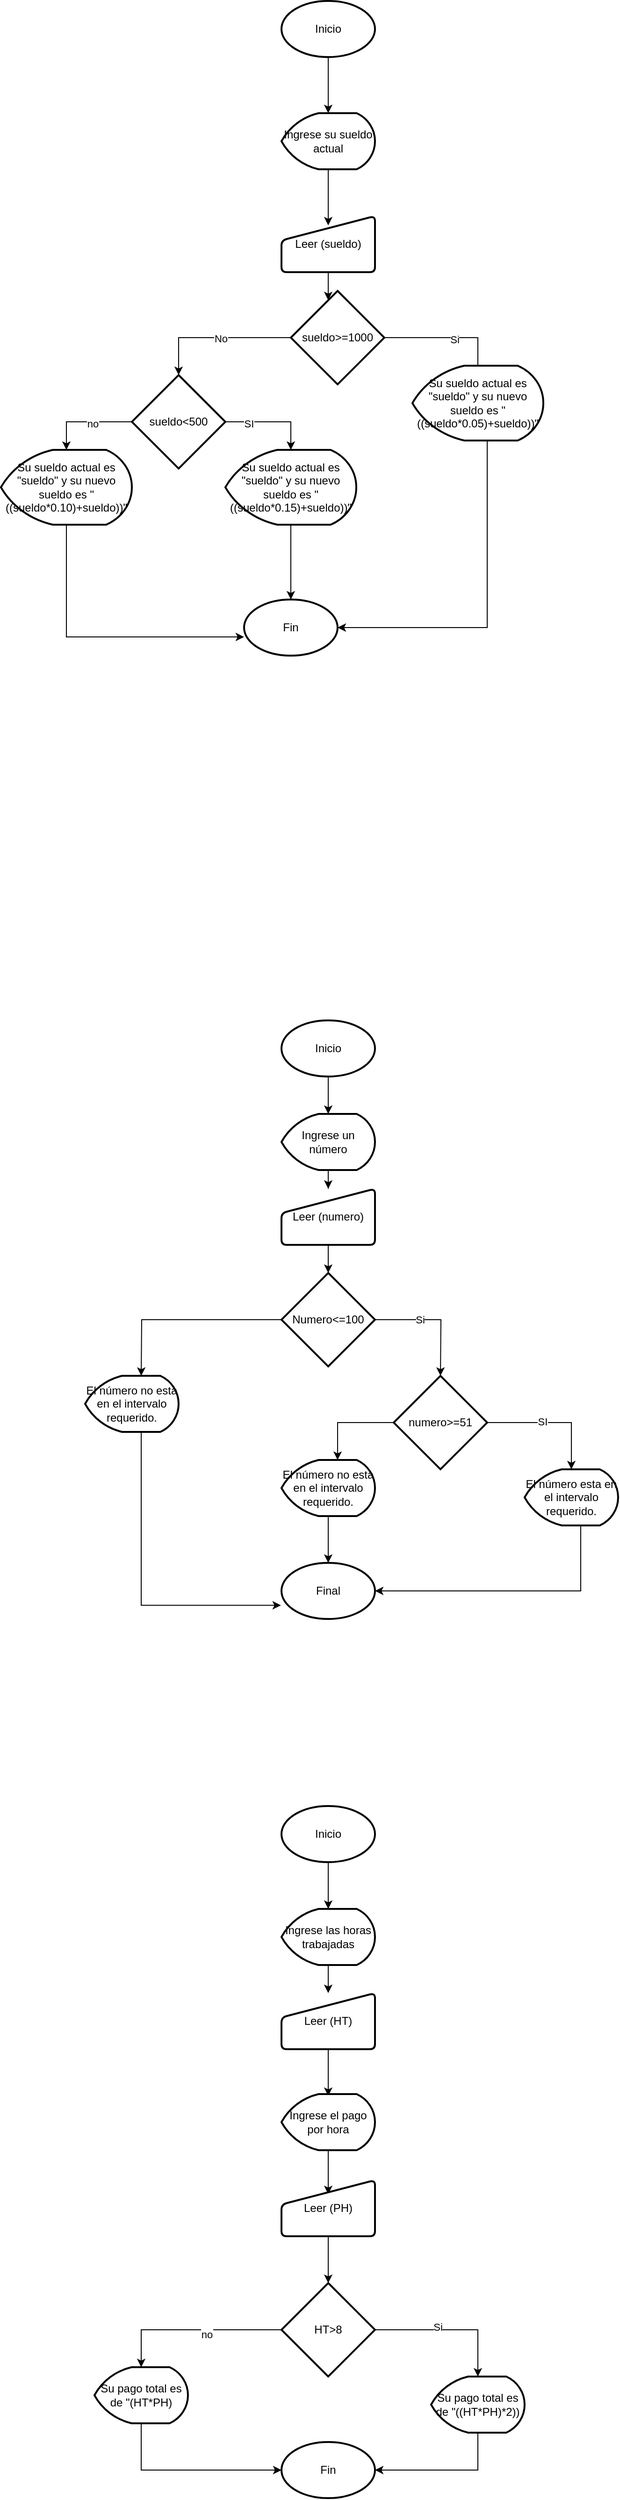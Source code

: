 <mxfile version="14.4.2" type="github">
  <diagram id="C5RBs43oDa-KdzZeNtuy" name="Page-1">
    <mxGraphModel dx="1422" dy="794" grid="1" gridSize="10" guides="1" tooltips="1" connect="1" arrows="1" fold="1" page="1" pageScale="1" pageWidth="827" pageHeight="1169" math="0" shadow="0">
      <root>
        <mxCell id="WIyWlLk6GJQsqaUBKTNV-0" />
        <mxCell id="WIyWlLk6GJQsqaUBKTNV-1" parent="WIyWlLk6GJQsqaUBKTNV-0" />
        <mxCell id="yRCSWYa2opuFhmZ3E50P-2" style="edgeStyle=orthogonalEdgeStyle;rounded=0;orthogonalLoop=1;jettySize=auto;html=1;" edge="1" parent="WIyWlLk6GJQsqaUBKTNV-1" source="yRCSWYa2opuFhmZ3E50P-1">
          <mxGeometry relative="1" as="geometry">
            <mxPoint x="400" y="160" as="targetPoint" />
          </mxGeometry>
        </mxCell>
        <mxCell id="yRCSWYa2opuFhmZ3E50P-1" value="Inicio" style="strokeWidth=2;html=1;shape=mxgraph.flowchart.start_1;whiteSpace=wrap;" vertex="1" parent="WIyWlLk6GJQsqaUBKTNV-1">
          <mxGeometry x="350" y="40" width="100" height="60" as="geometry" />
        </mxCell>
        <mxCell id="yRCSWYa2opuFhmZ3E50P-4" style="edgeStyle=orthogonalEdgeStyle;rounded=0;orthogonalLoop=1;jettySize=auto;html=1;" edge="1" parent="WIyWlLk6GJQsqaUBKTNV-1" source="yRCSWYa2opuFhmZ3E50P-3">
          <mxGeometry relative="1" as="geometry">
            <mxPoint x="400" y="280" as="targetPoint" />
          </mxGeometry>
        </mxCell>
        <mxCell id="yRCSWYa2opuFhmZ3E50P-3" value="Ingrese su sueldo actual" style="strokeWidth=2;html=1;shape=mxgraph.flowchart.display;whiteSpace=wrap;" vertex="1" parent="WIyWlLk6GJQsqaUBKTNV-1">
          <mxGeometry x="350" y="160" width="100" height="60" as="geometry" />
        </mxCell>
        <mxCell id="yRCSWYa2opuFhmZ3E50P-6" style="edgeStyle=orthogonalEdgeStyle;rounded=0;orthogonalLoop=1;jettySize=auto;html=1;" edge="1" parent="WIyWlLk6GJQsqaUBKTNV-1" source="yRCSWYa2opuFhmZ3E50P-5">
          <mxGeometry relative="1" as="geometry">
            <mxPoint x="400" y="360" as="targetPoint" />
          </mxGeometry>
        </mxCell>
        <mxCell id="yRCSWYa2opuFhmZ3E50P-5" value="Leer (sueldo)" style="html=1;strokeWidth=2;shape=manualInput;whiteSpace=wrap;rounded=1;size=26;arcSize=11;" vertex="1" parent="WIyWlLk6GJQsqaUBKTNV-1">
          <mxGeometry x="350" y="270" width="100" height="60" as="geometry" />
        </mxCell>
        <mxCell id="yRCSWYa2opuFhmZ3E50P-10" style="edgeStyle=orthogonalEdgeStyle;rounded=0;orthogonalLoop=1;jettySize=auto;html=1;exitX=1;exitY=0.5;exitDx=0;exitDy=0;exitPerimeter=0;" edge="1" parent="WIyWlLk6GJQsqaUBKTNV-1" source="yRCSWYa2opuFhmZ3E50P-7">
          <mxGeometry relative="1" as="geometry">
            <mxPoint x="560" y="440" as="targetPoint" />
            <Array as="points">
              <mxPoint x="560" y="400" />
              <mxPoint x="560" y="440" />
            </Array>
          </mxGeometry>
        </mxCell>
        <mxCell id="yRCSWYa2opuFhmZ3E50P-12" value="Si" style="edgeLabel;html=1;align=center;verticalAlign=middle;resizable=0;points=[];" vertex="1" connectable="0" parent="yRCSWYa2opuFhmZ3E50P-10">
          <mxGeometry x="0.071" y="-2" relative="1" as="geometry">
            <mxPoint as="offset" />
          </mxGeometry>
        </mxCell>
        <mxCell id="yRCSWYa2opuFhmZ3E50P-13" style="edgeStyle=orthogonalEdgeStyle;rounded=0;orthogonalLoop=1;jettySize=auto;html=1;exitX=0;exitY=0.5;exitDx=0;exitDy=0;exitPerimeter=0;" edge="1" parent="WIyWlLk6GJQsqaUBKTNV-1" source="yRCSWYa2opuFhmZ3E50P-7">
          <mxGeometry relative="1" as="geometry">
            <mxPoint x="240" y="440" as="targetPoint" />
            <Array as="points">
              <mxPoint x="240" y="400" />
            </Array>
          </mxGeometry>
        </mxCell>
        <mxCell id="yRCSWYa2opuFhmZ3E50P-14" value="No" style="edgeLabel;html=1;align=center;verticalAlign=middle;resizable=0;points=[];" vertex="1" connectable="0" parent="yRCSWYa2opuFhmZ3E50P-13">
          <mxGeometry x="-0.062" y="1" relative="1" as="geometry">
            <mxPoint as="offset" />
          </mxGeometry>
        </mxCell>
        <mxCell id="yRCSWYa2opuFhmZ3E50P-7" value="sueldo&amp;gt;=1000" style="strokeWidth=2;html=1;shape=mxgraph.flowchart.decision;whiteSpace=wrap;" vertex="1" parent="WIyWlLk6GJQsqaUBKTNV-1">
          <mxGeometry x="360" y="350" width="100" height="100" as="geometry" />
        </mxCell>
        <mxCell id="yRCSWYa2opuFhmZ3E50P-22" style="edgeStyle=orthogonalEdgeStyle;rounded=0;orthogonalLoop=1;jettySize=auto;html=1;entryX=1;entryY=0.5;entryDx=0;entryDy=0;entryPerimeter=0;" edge="1" parent="WIyWlLk6GJQsqaUBKTNV-1" source="yRCSWYa2opuFhmZ3E50P-11" target="yRCSWYa2opuFhmZ3E50P-23">
          <mxGeometry relative="1" as="geometry">
            <mxPoint x="440" y="720" as="targetPoint" />
            <Array as="points">
              <mxPoint x="570" y="710" />
            </Array>
          </mxGeometry>
        </mxCell>
        <mxCell id="yRCSWYa2opuFhmZ3E50P-11" value="Su sueldo actual es &quot;sueldo&quot; y su nuevo sueldo es &quot;((sueldo*0.05)+sueldo))&quot;" style="strokeWidth=2;html=1;shape=mxgraph.flowchart.display;whiteSpace=wrap;" vertex="1" parent="WIyWlLk6GJQsqaUBKTNV-1">
          <mxGeometry x="490" y="430" width="140" height="80" as="geometry" />
        </mxCell>
        <mxCell id="yRCSWYa2opuFhmZ3E50P-16" style="edgeStyle=orthogonalEdgeStyle;rounded=0;orthogonalLoop=1;jettySize=auto;html=1;exitX=1;exitY=0.5;exitDx=0;exitDy=0;exitPerimeter=0;" edge="1" parent="WIyWlLk6GJQsqaUBKTNV-1" source="yRCSWYa2opuFhmZ3E50P-15">
          <mxGeometry relative="1" as="geometry">
            <mxPoint x="360" y="520" as="targetPoint" />
            <Array as="points">
              <mxPoint x="360" y="490" />
            </Array>
          </mxGeometry>
        </mxCell>
        <mxCell id="yRCSWYa2opuFhmZ3E50P-18" value="SI" style="edgeLabel;html=1;align=center;verticalAlign=middle;resizable=0;points=[];" vertex="1" connectable="0" parent="yRCSWYa2opuFhmZ3E50P-16">
          <mxGeometry x="-0.5" y="-2" relative="1" as="geometry">
            <mxPoint as="offset" />
          </mxGeometry>
        </mxCell>
        <mxCell id="yRCSWYa2opuFhmZ3E50P-19" style="edgeStyle=orthogonalEdgeStyle;rounded=0;orthogonalLoop=1;jettySize=auto;html=1;" edge="1" parent="WIyWlLk6GJQsqaUBKTNV-1" source="yRCSWYa2opuFhmZ3E50P-15">
          <mxGeometry relative="1" as="geometry">
            <mxPoint x="120" y="520" as="targetPoint" />
            <Array as="points">
              <mxPoint x="150" y="490" />
              <mxPoint x="150" y="490" />
            </Array>
          </mxGeometry>
        </mxCell>
        <mxCell id="yRCSWYa2opuFhmZ3E50P-20" value="no" style="edgeLabel;html=1;align=center;verticalAlign=middle;resizable=0;points=[];" vertex="1" connectable="0" parent="yRCSWYa2opuFhmZ3E50P-19">
          <mxGeometry x="-0.16" y="2" relative="1" as="geometry">
            <mxPoint as="offset" />
          </mxGeometry>
        </mxCell>
        <mxCell id="yRCSWYa2opuFhmZ3E50P-15" value="sueldo&amp;lt;500" style="strokeWidth=2;html=1;shape=mxgraph.flowchart.decision;whiteSpace=wrap;" vertex="1" parent="WIyWlLk6GJQsqaUBKTNV-1">
          <mxGeometry x="190" y="440" width="100" height="100" as="geometry" />
        </mxCell>
        <mxCell id="yRCSWYa2opuFhmZ3E50P-24" style="edgeStyle=orthogonalEdgeStyle;rounded=0;orthogonalLoop=1;jettySize=auto;html=1;exitX=0.5;exitY=1;exitDx=0;exitDy=0;exitPerimeter=0;entryX=0.5;entryY=0;entryDx=0;entryDy=0;entryPerimeter=0;" edge="1" parent="WIyWlLk6GJQsqaUBKTNV-1" source="yRCSWYa2opuFhmZ3E50P-17" target="yRCSWYa2opuFhmZ3E50P-23">
          <mxGeometry relative="1" as="geometry" />
        </mxCell>
        <mxCell id="yRCSWYa2opuFhmZ3E50P-17" value="Su sueldo actual es &quot;sueldo&quot; y su nuevo sueldo es &quot;((sueldo*0.15)+sueldo))&quot;" style="strokeWidth=2;html=1;shape=mxgraph.flowchart.display;whiteSpace=wrap;" vertex="1" parent="WIyWlLk6GJQsqaUBKTNV-1">
          <mxGeometry x="290" y="520" width="140" height="80" as="geometry" />
        </mxCell>
        <mxCell id="yRCSWYa2opuFhmZ3E50P-25" style="edgeStyle=orthogonalEdgeStyle;rounded=0;orthogonalLoop=1;jettySize=auto;html=1;entryX=0;entryY=0.667;entryDx=0;entryDy=0;entryPerimeter=0;" edge="1" parent="WIyWlLk6GJQsqaUBKTNV-1" source="yRCSWYa2opuFhmZ3E50P-21" target="yRCSWYa2opuFhmZ3E50P-23">
          <mxGeometry relative="1" as="geometry">
            <mxPoint x="120" y="730" as="targetPoint" />
            <Array as="points">
              <mxPoint x="120" y="720" />
            </Array>
          </mxGeometry>
        </mxCell>
        <mxCell id="yRCSWYa2opuFhmZ3E50P-21" value="Su sueldo actual es &quot;sueldo&quot; y su nuevo sueldo es &quot;((sueldo*0.10)+sueldo))&quot;" style="strokeWidth=2;html=1;shape=mxgraph.flowchart.display;whiteSpace=wrap;" vertex="1" parent="WIyWlLk6GJQsqaUBKTNV-1">
          <mxGeometry x="50" y="520" width="140" height="80" as="geometry" />
        </mxCell>
        <mxCell id="yRCSWYa2opuFhmZ3E50P-23" value="Fin" style="strokeWidth=2;html=1;shape=mxgraph.flowchart.start_1;whiteSpace=wrap;" vertex="1" parent="WIyWlLk6GJQsqaUBKTNV-1">
          <mxGeometry x="310" y="680" width="100" height="60" as="geometry" />
        </mxCell>
        <mxCell id="yRCSWYa2opuFhmZ3E50P-28" style="edgeStyle=orthogonalEdgeStyle;rounded=0;orthogonalLoop=1;jettySize=auto;html=1;entryX=0.5;entryY=0;entryDx=0;entryDy=0;entryPerimeter=0;" edge="1" parent="WIyWlLk6GJQsqaUBKTNV-1" source="yRCSWYa2opuFhmZ3E50P-26" target="yRCSWYa2opuFhmZ3E50P-27">
          <mxGeometry relative="1" as="geometry" />
        </mxCell>
        <mxCell id="yRCSWYa2opuFhmZ3E50P-26" value="Inicio" style="strokeWidth=2;html=1;shape=mxgraph.flowchart.start_1;whiteSpace=wrap;" vertex="1" parent="WIyWlLk6GJQsqaUBKTNV-1">
          <mxGeometry x="350" y="1130" width="100" height="60" as="geometry" />
        </mxCell>
        <mxCell id="yRCSWYa2opuFhmZ3E50P-31" style="edgeStyle=orthogonalEdgeStyle;rounded=0;orthogonalLoop=1;jettySize=auto;html=1;" edge="1" parent="WIyWlLk6GJQsqaUBKTNV-1" source="yRCSWYa2opuFhmZ3E50P-27" target="yRCSWYa2opuFhmZ3E50P-29">
          <mxGeometry relative="1" as="geometry" />
        </mxCell>
        <mxCell id="yRCSWYa2opuFhmZ3E50P-27" value="Ingrese un número" style="strokeWidth=2;html=1;shape=mxgraph.flowchart.display;whiteSpace=wrap;" vertex="1" parent="WIyWlLk6GJQsqaUBKTNV-1">
          <mxGeometry x="350" y="1230" width="100" height="60" as="geometry" />
        </mxCell>
        <mxCell id="yRCSWYa2opuFhmZ3E50P-32" style="edgeStyle=orthogonalEdgeStyle;rounded=0;orthogonalLoop=1;jettySize=auto;html=1;" edge="1" parent="WIyWlLk6GJQsqaUBKTNV-1" source="yRCSWYa2opuFhmZ3E50P-29">
          <mxGeometry relative="1" as="geometry">
            <mxPoint x="400" y="1400" as="targetPoint" />
          </mxGeometry>
        </mxCell>
        <mxCell id="yRCSWYa2opuFhmZ3E50P-29" value="Leer (numero)" style="html=1;strokeWidth=2;shape=manualInput;whiteSpace=wrap;rounded=1;size=26;arcSize=11;" vertex="1" parent="WIyWlLk6GJQsqaUBKTNV-1">
          <mxGeometry x="350" y="1310" width="100" height="60" as="geometry" />
        </mxCell>
        <mxCell id="yRCSWYa2opuFhmZ3E50P-34" style="edgeStyle=orthogonalEdgeStyle;rounded=0;orthogonalLoop=1;jettySize=auto;html=1;exitX=1;exitY=0.5;exitDx=0;exitDy=0;exitPerimeter=0;" edge="1" parent="WIyWlLk6GJQsqaUBKTNV-1" source="yRCSWYa2opuFhmZ3E50P-33">
          <mxGeometry relative="1" as="geometry">
            <mxPoint x="520" y="1510" as="targetPoint" />
          </mxGeometry>
        </mxCell>
        <mxCell id="yRCSWYa2opuFhmZ3E50P-37" value="Si" style="edgeLabel;html=1;align=center;verticalAlign=middle;resizable=0;points=[];" vertex="1" connectable="0" parent="yRCSWYa2opuFhmZ3E50P-34">
          <mxGeometry x="-0.286" relative="1" as="geometry">
            <mxPoint x="1" as="offset" />
          </mxGeometry>
        </mxCell>
        <mxCell id="yRCSWYa2opuFhmZ3E50P-40" style="edgeStyle=orthogonalEdgeStyle;rounded=0;orthogonalLoop=1;jettySize=auto;html=1;" edge="1" parent="WIyWlLk6GJQsqaUBKTNV-1" source="yRCSWYa2opuFhmZ3E50P-33">
          <mxGeometry relative="1" as="geometry">
            <mxPoint x="200" y="1510" as="targetPoint" />
          </mxGeometry>
        </mxCell>
        <mxCell id="yRCSWYa2opuFhmZ3E50P-33" value="Numero&amp;lt;=100" style="strokeWidth=2;html=1;shape=mxgraph.flowchart.decision;whiteSpace=wrap;" vertex="1" parent="WIyWlLk6GJQsqaUBKTNV-1">
          <mxGeometry x="350" y="1400" width="100" height="100" as="geometry" />
        </mxCell>
        <mxCell id="yRCSWYa2opuFhmZ3E50P-38" style="edgeStyle=orthogonalEdgeStyle;rounded=0;orthogonalLoop=1;jettySize=auto;html=1;" edge="1" parent="WIyWlLk6GJQsqaUBKTNV-1" source="yRCSWYa2opuFhmZ3E50P-36">
          <mxGeometry relative="1" as="geometry">
            <mxPoint x="660" y="1610" as="targetPoint" />
            <Array as="points">
              <mxPoint x="660" y="1560" />
            </Array>
          </mxGeometry>
        </mxCell>
        <mxCell id="yRCSWYa2opuFhmZ3E50P-42" value="SI" style="edgeLabel;html=1;align=center;verticalAlign=middle;resizable=0;points=[];" vertex="1" connectable="0" parent="yRCSWYa2opuFhmZ3E50P-38">
          <mxGeometry x="-0.169" y="1" relative="1" as="geometry">
            <mxPoint x="1" as="offset" />
          </mxGeometry>
        </mxCell>
        <mxCell id="yRCSWYa2opuFhmZ3E50P-39" style="edgeStyle=orthogonalEdgeStyle;rounded=0;orthogonalLoop=1;jettySize=auto;html=1;" edge="1" parent="WIyWlLk6GJQsqaUBKTNV-1" source="yRCSWYa2opuFhmZ3E50P-36">
          <mxGeometry relative="1" as="geometry">
            <mxPoint x="410" y="1600" as="targetPoint" />
            <Array as="points">
              <mxPoint x="410" y="1560" />
            </Array>
          </mxGeometry>
        </mxCell>
        <mxCell id="yRCSWYa2opuFhmZ3E50P-36" value="numero&amp;gt;=51" style="strokeWidth=2;html=1;shape=mxgraph.flowchart.decision;whiteSpace=wrap;direction=south;" vertex="1" parent="WIyWlLk6GJQsqaUBKTNV-1">
          <mxGeometry x="470" y="1510" width="100" height="100" as="geometry" />
        </mxCell>
        <mxCell id="yRCSWYa2opuFhmZ3E50P-46" style="edgeStyle=orthogonalEdgeStyle;rounded=0;orthogonalLoop=1;jettySize=auto;html=1;entryX=-0.006;entryY=0.757;entryDx=0;entryDy=0;entryPerimeter=0;" edge="1" parent="WIyWlLk6GJQsqaUBKTNV-1" source="yRCSWYa2opuFhmZ3E50P-41" target="yRCSWYa2opuFhmZ3E50P-45">
          <mxGeometry relative="1" as="geometry">
            <Array as="points">
              <mxPoint x="200" y="1755" />
            </Array>
          </mxGeometry>
        </mxCell>
        <mxCell id="yRCSWYa2opuFhmZ3E50P-41" value="El número no esta en el intervalo requerido." style="strokeWidth=2;html=1;shape=mxgraph.flowchart.display;whiteSpace=wrap;" vertex="1" parent="WIyWlLk6GJQsqaUBKTNV-1">
          <mxGeometry x="140" y="1510" width="100" height="60" as="geometry" />
        </mxCell>
        <mxCell id="yRCSWYa2opuFhmZ3E50P-47" style="edgeStyle=orthogonalEdgeStyle;rounded=0;orthogonalLoop=1;jettySize=auto;html=1;entryX=0.5;entryY=0;entryDx=0;entryDy=0;entryPerimeter=0;" edge="1" parent="WIyWlLk6GJQsqaUBKTNV-1" source="yRCSWYa2opuFhmZ3E50P-43" target="yRCSWYa2opuFhmZ3E50P-45">
          <mxGeometry relative="1" as="geometry" />
        </mxCell>
        <mxCell id="yRCSWYa2opuFhmZ3E50P-43" value="El número no esta en el intervalo requerido." style="strokeWidth=2;html=1;shape=mxgraph.flowchart.display;whiteSpace=wrap;" vertex="1" parent="WIyWlLk6GJQsqaUBKTNV-1">
          <mxGeometry x="350" y="1600" width="100" height="60" as="geometry" />
        </mxCell>
        <mxCell id="yRCSWYa2opuFhmZ3E50P-48" style="edgeStyle=orthogonalEdgeStyle;rounded=0;orthogonalLoop=1;jettySize=auto;html=1;entryX=1;entryY=0.5;entryDx=0;entryDy=0;entryPerimeter=0;" edge="1" parent="WIyWlLk6GJQsqaUBKTNV-1" source="yRCSWYa2opuFhmZ3E50P-44" target="yRCSWYa2opuFhmZ3E50P-45">
          <mxGeometry relative="1" as="geometry">
            <mxPoint x="660" y="1770" as="targetPoint" />
            <Array as="points">
              <mxPoint x="670" y="1740" />
            </Array>
          </mxGeometry>
        </mxCell>
        <mxCell id="yRCSWYa2opuFhmZ3E50P-44" value="El número esta en el intervalo requerido." style="strokeWidth=2;html=1;shape=mxgraph.flowchart.display;whiteSpace=wrap;" vertex="1" parent="WIyWlLk6GJQsqaUBKTNV-1">
          <mxGeometry x="610" y="1610" width="100" height="60" as="geometry" />
        </mxCell>
        <mxCell id="yRCSWYa2opuFhmZ3E50P-45" value="Final&lt;br&gt;" style="strokeWidth=2;html=1;shape=mxgraph.flowchart.start_1;whiteSpace=wrap;" vertex="1" parent="WIyWlLk6GJQsqaUBKTNV-1">
          <mxGeometry x="350" y="1710" width="100" height="60" as="geometry" />
        </mxCell>
        <mxCell id="yRCSWYa2opuFhmZ3E50P-50" style="edgeStyle=orthogonalEdgeStyle;rounded=0;orthogonalLoop=1;jettySize=auto;html=1;" edge="1" parent="WIyWlLk6GJQsqaUBKTNV-1" source="yRCSWYa2opuFhmZ3E50P-49">
          <mxGeometry relative="1" as="geometry">
            <mxPoint x="400" y="2080" as="targetPoint" />
          </mxGeometry>
        </mxCell>
        <mxCell id="yRCSWYa2opuFhmZ3E50P-49" value="Inicio" style="strokeWidth=2;html=1;shape=mxgraph.flowchart.start_1;whiteSpace=wrap;" vertex="1" parent="WIyWlLk6GJQsqaUBKTNV-1">
          <mxGeometry x="350" y="1970" width="100" height="60" as="geometry" />
        </mxCell>
        <mxCell id="yRCSWYa2opuFhmZ3E50P-53" style="edgeStyle=orthogonalEdgeStyle;rounded=0;orthogonalLoop=1;jettySize=auto;html=1;" edge="1" parent="WIyWlLk6GJQsqaUBKTNV-1" source="yRCSWYa2opuFhmZ3E50P-51" target="yRCSWYa2opuFhmZ3E50P-52">
          <mxGeometry relative="1" as="geometry" />
        </mxCell>
        <mxCell id="yRCSWYa2opuFhmZ3E50P-51" value="Ingrese las horas trabajadas" style="strokeWidth=2;html=1;shape=mxgraph.flowchart.display;whiteSpace=wrap;" vertex="1" parent="WIyWlLk6GJQsqaUBKTNV-1">
          <mxGeometry x="350" y="2080" width="100" height="60" as="geometry" />
        </mxCell>
        <mxCell id="yRCSWYa2opuFhmZ3E50P-55" style="edgeStyle=orthogonalEdgeStyle;rounded=0;orthogonalLoop=1;jettySize=auto;html=1;" edge="1" parent="WIyWlLk6GJQsqaUBKTNV-1" source="yRCSWYa2opuFhmZ3E50P-52">
          <mxGeometry relative="1" as="geometry">
            <mxPoint x="400" y="2280" as="targetPoint" />
          </mxGeometry>
        </mxCell>
        <mxCell id="yRCSWYa2opuFhmZ3E50P-52" value="Leer (HT)" style="html=1;strokeWidth=2;shape=manualInput;whiteSpace=wrap;rounded=1;size=26;arcSize=11;" vertex="1" parent="WIyWlLk6GJQsqaUBKTNV-1">
          <mxGeometry x="350" y="2170" width="100" height="60" as="geometry" />
        </mxCell>
        <mxCell id="yRCSWYa2opuFhmZ3E50P-64" style="edgeStyle=orthogonalEdgeStyle;rounded=0;orthogonalLoop=1;jettySize=auto;html=1;entryX=0.5;entryY=0;entryDx=0;entryDy=0;entryPerimeter=0;" edge="1" parent="WIyWlLk6GJQsqaUBKTNV-1" source="yRCSWYa2opuFhmZ3E50P-54" target="yRCSWYa2opuFhmZ3E50P-59">
          <mxGeometry relative="1" as="geometry">
            <Array as="points">
              <mxPoint x="560" y="2530" />
            </Array>
          </mxGeometry>
        </mxCell>
        <mxCell id="yRCSWYa2opuFhmZ3E50P-65" value="Si" style="edgeLabel;html=1;align=center;verticalAlign=middle;resizable=0;points=[];" vertex="1" connectable="0" parent="yRCSWYa2opuFhmZ3E50P-64">
          <mxGeometry x="-0.163" y="3" relative="1" as="geometry">
            <mxPoint as="offset" />
          </mxGeometry>
        </mxCell>
        <mxCell id="yRCSWYa2opuFhmZ3E50P-66" style="edgeStyle=orthogonalEdgeStyle;rounded=0;orthogonalLoop=1;jettySize=auto;html=1;" edge="1" parent="WIyWlLk6GJQsqaUBKTNV-1" source="yRCSWYa2opuFhmZ3E50P-54">
          <mxGeometry relative="1" as="geometry">
            <mxPoint x="200" y="2570" as="targetPoint" />
            <Array as="points">
              <mxPoint x="200" y="2530" />
            </Array>
          </mxGeometry>
        </mxCell>
        <mxCell id="yRCSWYa2opuFhmZ3E50P-67" value="no" style="edgeLabel;html=1;align=center;verticalAlign=middle;resizable=0;points=[];" vertex="1" connectable="0" parent="yRCSWYa2opuFhmZ3E50P-66">
          <mxGeometry x="-0.154" y="5" relative="1" as="geometry">
            <mxPoint as="offset" />
          </mxGeometry>
        </mxCell>
        <mxCell id="yRCSWYa2opuFhmZ3E50P-54" value="HT&amp;gt;8" style="strokeWidth=2;html=1;shape=mxgraph.flowchart.decision;whiteSpace=wrap;" vertex="1" parent="WIyWlLk6GJQsqaUBKTNV-1">
          <mxGeometry x="350" y="2480" width="100" height="100" as="geometry" />
        </mxCell>
        <mxCell id="yRCSWYa2opuFhmZ3E50P-71" style="edgeStyle=orthogonalEdgeStyle;rounded=0;orthogonalLoop=1;jettySize=auto;html=1;entryX=1;entryY=0.5;entryDx=0;entryDy=0;entryPerimeter=0;" edge="1" parent="WIyWlLk6GJQsqaUBKTNV-1" source="yRCSWYa2opuFhmZ3E50P-59" target="yRCSWYa2opuFhmZ3E50P-69">
          <mxGeometry relative="1" as="geometry">
            <Array as="points">
              <mxPoint x="560" y="2680" />
            </Array>
          </mxGeometry>
        </mxCell>
        <mxCell id="yRCSWYa2opuFhmZ3E50P-59" value="Su pago total es de &quot;((HT*PH)*2))" style="strokeWidth=2;html=1;shape=mxgraph.flowchart.display;whiteSpace=wrap;" vertex="1" parent="WIyWlLk6GJQsqaUBKTNV-1">
          <mxGeometry x="510" y="2580" width="100" height="60" as="geometry" />
        </mxCell>
        <mxCell id="yRCSWYa2opuFhmZ3E50P-62" style="edgeStyle=orthogonalEdgeStyle;rounded=0;orthogonalLoop=1;jettySize=auto;html=1;entryX=0.5;entryY=0.25;entryDx=0;entryDy=0;entryPerimeter=0;" edge="1" parent="WIyWlLk6GJQsqaUBKTNV-1" source="yRCSWYa2opuFhmZ3E50P-60" target="yRCSWYa2opuFhmZ3E50P-61">
          <mxGeometry relative="1" as="geometry" />
        </mxCell>
        <mxCell id="yRCSWYa2opuFhmZ3E50P-60" value="Ingrese el pago por hora" style="strokeWidth=2;html=1;shape=mxgraph.flowchart.display;whiteSpace=wrap;" vertex="1" parent="WIyWlLk6GJQsqaUBKTNV-1">
          <mxGeometry x="350" y="2278" width="100" height="60" as="geometry" />
        </mxCell>
        <mxCell id="yRCSWYa2opuFhmZ3E50P-63" style="edgeStyle=orthogonalEdgeStyle;rounded=0;orthogonalLoop=1;jettySize=auto;html=1;entryX=0.5;entryY=0;entryDx=0;entryDy=0;entryPerimeter=0;" edge="1" parent="WIyWlLk6GJQsqaUBKTNV-1" source="yRCSWYa2opuFhmZ3E50P-61" target="yRCSWYa2opuFhmZ3E50P-54">
          <mxGeometry relative="1" as="geometry" />
        </mxCell>
        <mxCell id="yRCSWYa2opuFhmZ3E50P-61" value="Leer (PH)" style="html=1;strokeWidth=2;shape=manualInput;whiteSpace=wrap;rounded=1;size=26;arcSize=11;" vertex="1" parent="WIyWlLk6GJQsqaUBKTNV-1">
          <mxGeometry x="350" y="2370" width="100" height="60" as="geometry" />
        </mxCell>
        <mxCell id="yRCSWYa2opuFhmZ3E50P-70" style="edgeStyle=orthogonalEdgeStyle;rounded=0;orthogonalLoop=1;jettySize=auto;html=1;entryX=0;entryY=0.5;entryDx=0;entryDy=0;entryPerimeter=0;" edge="1" parent="WIyWlLk6GJQsqaUBKTNV-1" source="yRCSWYa2opuFhmZ3E50P-68" target="yRCSWYa2opuFhmZ3E50P-69">
          <mxGeometry relative="1" as="geometry">
            <Array as="points">
              <mxPoint x="200" y="2680" />
            </Array>
          </mxGeometry>
        </mxCell>
        <mxCell id="yRCSWYa2opuFhmZ3E50P-68" value="Su pago total es de &quot;(HT*PH)" style="strokeWidth=2;html=1;shape=mxgraph.flowchart.display;whiteSpace=wrap;" vertex="1" parent="WIyWlLk6GJQsqaUBKTNV-1">
          <mxGeometry x="150" y="2570" width="100" height="60" as="geometry" />
        </mxCell>
        <mxCell id="yRCSWYa2opuFhmZ3E50P-69" value="Fin" style="strokeWidth=2;html=1;shape=mxgraph.flowchart.start_1;whiteSpace=wrap;" vertex="1" parent="WIyWlLk6GJQsqaUBKTNV-1">
          <mxGeometry x="350" y="2650" width="100" height="60" as="geometry" />
        </mxCell>
      </root>
    </mxGraphModel>
  </diagram>
</mxfile>
